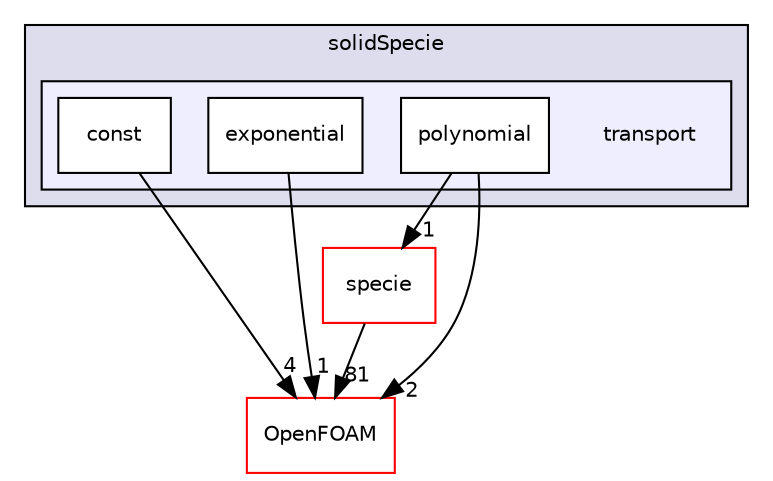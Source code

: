 digraph "src/thermophysicalModels/solidSpecie/transport" {
  bgcolor=transparent;
  compound=true
  node [ fontsize="10", fontname="Helvetica"];
  edge [ labelfontsize="10", labelfontname="Helvetica"];
  subgraph clusterdir_640adc73b6f298758d016476c5bdb471 {
    graph [ bgcolor="#ddddee", pencolor="black", label="solidSpecie" fontname="Helvetica", fontsize="10", URL="dir_640adc73b6f298758d016476c5bdb471.html"]
  subgraph clusterdir_bf3bd911c64212434fe120712945dd80 {
    graph [ bgcolor="#eeeeff", pencolor="black", label="" URL="dir_bf3bd911c64212434fe120712945dd80.html"];
    dir_bf3bd911c64212434fe120712945dd80 [shape=plaintext label="transport"];
    dir_9c11dae757d91a18b409b67d00e5af0c [shape=box label="const" color="black" fillcolor="white" style="filled" URL="dir_9c11dae757d91a18b409b67d00e5af0c.html"];
    dir_72705f68e2d7d05fffcd4df3fe42f5c9 [shape=box label="exponential" color="black" fillcolor="white" style="filled" URL="dir_72705f68e2d7d05fffcd4df3fe42f5c9.html"];
    dir_c084d607b9bd49f19fd647d22c9cb942 [shape=box label="polynomial" color="black" fillcolor="white" style="filled" URL="dir_c084d607b9bd49f19fd647d22c9cb942.html"];
  }
  }
  dir_5c4bf53b114f4c9237cd4ef0431fc9bd [shape=box label="specie" color="red" URL="dir_5c4bf53b114f4c9237cd4ef0431fc9bd.html"];
  dir_c5473ff19b20e6ec4dfe5c310b3778a8 [shape=box label="OpenFOAM" color="red" URL="dir_c5473ff19b20e6ec4dfe5c310b3778a8.html"];
  dir_5c4bf53b114f4c9237cd4ef0431fc9bd->dir_c5473ff19b20e6ec4dfe5c310b3778a8 [headlabel="81", labeldistance=1.5 headhref="dir_001242_001897.html"];
  dir_c084d607b9bd49f19fd647d22c9cb942->dir_5c4bf53b114f4c9237cd4ef0431fc9bd [headlabel="1", labeldistance=1.5 headhref="dir_002930_001242.html"];
  dir_c084d607b9bd49f19fd647d22c9cb942->dir_c5473ff19b20e6ec4dfe5c310b3778a8 [headlabel="2", labeldistance=1.5 headhref="dir_002930_001897.html"];
  dir_9c11dae757d91a18b409b67d00e5af0c->dir_c5473ff19b20e6ec4dfe5c310b3778a8 [headlabel="4", labeldistance=1.5 headhref="dir_002928_001897.html"];
  dir_72705f68e2d7d05fffcd4df3fe42f5c9->dir_c5473ff19b20e6ec4dfe5c310b3778a8 [headlabel="1", labeldistance=1.5 headhref="dir_002929_001897.html"];
}
